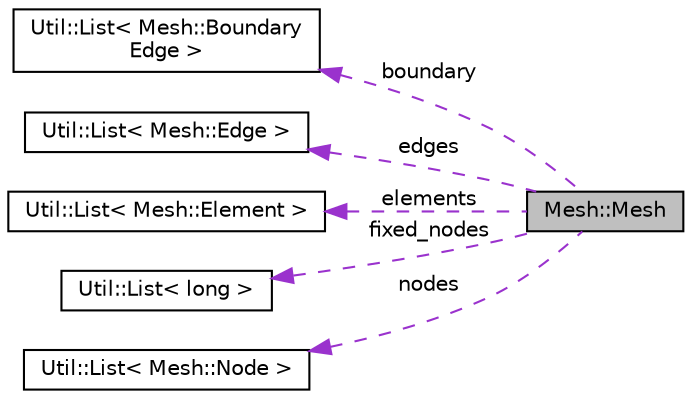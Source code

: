 digraph "Mesh::Mesh"
{
 // LATEX_PDF_SIZE
  edge [fontname="Helvetica",fontsize="10",labelfontname="Helvetica",labelfontsize="10"];
  node [fontname="Helvetica",fontsize="10",shape=record];
  rankdir="LR";
  Node1 [label="Mesh::Mesh",height=0.2,width=0.4,color="black", fillcolor="grey75", style="filled", fontcolor="black",tooltip="Abstract Mesh Class."];
  Node2 -> Node1 [dir="back",color="darkorchid3",fontsize="10",style="dashed",label=" boundary" ];
  Node2 [label="Util::List\< Mesh::Boundary\lEdge \>",height=0.2,width=0.4,color="black", fillcolor="white", style="filled",URL="$classUtil_1_1List.html",tooltip=" "];
  Node3 -> Node1 [dir="back",color="darkorchid3",fontsize="10",style="dashed",label=" edges" ];
  Node3 [label="Util::List\< Mesh::Edge \>",height=0.2,width=0.4,color="black", fillcolor="white", style="filled",URL="$classUtil_1_1List.html",tooltip=" "];
  Node4 -> Node1 [dir="back",color="darkorchid3",fontsize="10",style="dashed",label=" elements" ];
  Node4 [label="Util::List\< Mesh::Element \>",height=0.2,width=0.4,color="black", fillcolor="white", style="filled",URL="$classUtil_1_1List.html",tooltip=" "];
  Node5 -> Node1 [dir="back",color="darkorchid3",fontsize="10",style="dashed",label=" fixed_nodes" ];
  Node5 [label="Util::List\< long \>",height=0.2,width=0.4,color="black", fillcolor="white", style="filled",URL="$classUtil_1_1List.html",tooltip=" "];
  Node6 -> Node1 [dir="back",color="darkorchid3",fontsize="10",style="dashed",label=" nodes" ];
  Node6 [label="Util::List\< Mesh::Node \>",height=0.2,width=0.4,color="black", fillcolor="white", style="filled",URL="$classUtil_1_1List.html",tooltip=" "];
}
